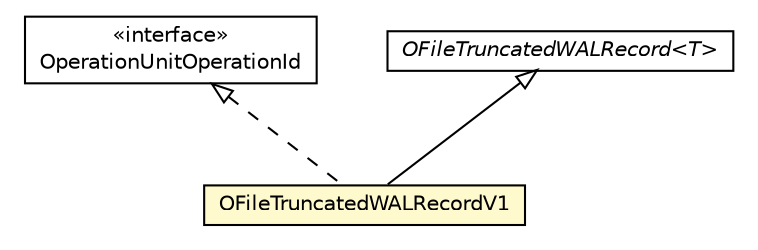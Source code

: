 #!/usr/local/bin/dot
#
# Class diagram 
# Generated by UMLGraph version R5_6-24-gf6e263 (http://www.umlgraph.org/)
#

digraph G {
	edge [fontname="Helvetica",fontsize=10,labelfontname="Helvetica",labelfontsize=10];
	node [fontname="Helvetica",fontsize=10,shape=plaintext];
	nodesep=0.25;
	ranksep=0.5;
	// com.orientechnologies.orient.core.storage.impl.local.paginated.wal.OperationUnitOperationId
	c3365114 [label=<<table title="com.orientechnologies.orient.core.storage.impl.local.paginated.wal.OperationUnitOperationId" border="0" cellborder="1" cellspacing="0" cellpadding="2" port="p" href="./OperationUnitOperationId.html">
		<tr><td><table border="0" cellspacing="0" cellpadding="1">
<tr><td align="center" balign="center"> &#171;interface&#187; </td></tr>
<tr><td align="center" balign="center"> OperationUnitOperationId </td></tr>
		</table></td></tr>
		</table>>, URL="./OperationUnitOperationId.html", fontname="Helvetica", fontcolor="black", fontsize=10.0];
	// com.orientechnologies.orient.core.storage.impl.local.paginated.wal.OFileTruncatedWALRecord<T>
	c3365116 [label=<<table title="com.orientechnologies.orient.core.storage.impl.local.paginated.wal.OFileTruncatedWALRecord" border="0" cellborder="1" cellspacing="0" cellpadding="2" port="p" href="./OFileTruncatedWALRecord.html">
		<tr><td><table border="0" cellspacing="0" cellpadding="1">
<tr><td align="center" balign="center"><font face="Helvetica-Oblique"> OFileTruncatedWALRecord&lt;T&gt; </font></td></tr>
		</table></td></tr>
		</table>>, URL="./OFileTruncatedWALRecord.html", fontname="Helvetica", fontcolor="black", fontsize=10.0];
	// com.orientechnologies.orient.core.storage.impl.local.paginated.wal.OFileTruncatedWALRecordV1
	c3365122 [label=<<table title="com.orientechnologies.orient.core.storage.impl.local.paginated.wal.OFileTruncatedWALRecordV1" border="0" cellborder="1" cellspacing="0" cellpadding="2" port="p" bgcolor="lemonChiffon" href="./OFileTruncatedWALRecordV1.html">
		<tr><td><table border="0" cellspacing="0" cellpadding="1">
<tr><td align="center" balign="center"> OFileTruncatedWALRecordV1 </td></tr>
		</table></td></tr>
		</table>>, URL="./OFileTruncatedWALRecordV1.html", fontname="Helvetica", fontcolor="black", fontsize=10.0];
	//com.orientechnologies.orient.core.storage.impl.local.paginated.wal.OFileTruncatedWALRecordV1 extends com.orientechnologies.orient.core.storage.impl.local.paginated.wal.OFileTruncatedWALRecord<com.orientechnologies.orient.core.storage.impl.local.paginated.wal.OOperationUnitId>
	c3365116:p -> c3365122:p [dir=back,arrowtail=empty];
	//com.orientechnologies.orient.core.storage.impl.local.paginated.wal.OFileTruncatedWALRecordV1 implements com.orientechnologies.orient.core.storage.impl.local.paginated.wal.OperationUnitOperationId
	c3365114:p -> c3365122:p [dir=back,arrowtail=empty,style=dashed];
}

